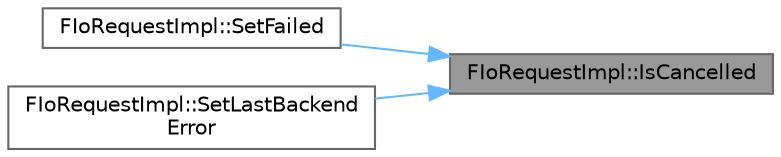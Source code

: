 digraph "FIoRequestImpl::IsCancelled"
{
 // INTERACTIVE_SVG=YES
 // LATEX_PDF_SIZE
  bgcolor="transparent";
  edge [fontname=Helvetica,fontsize=10,labelfontname=Helvetica,labelfontsize=10];
  node [fontname=Helvetica,fontsize=10,shape=box,height=0.2,width=0.4];
  rankdir="RL";
  Node1 [id="Node000001",label="FIoRequestImpl::IsCancelled",height=0.2,width=0.4,color="gray40", fillcolor="grey60", style="filled", fontcolor="black",tooltip="Returns whether the request has been cancelled."];
  Node1 -> Node2 [id="edge1_Node000001_Node000002",dir="back",color="steelblue1",style="solid",tooltip=" "];
  Node2 [id="Node000002",label="FIoRequestImpl::SetFailed",height=0.2,width=0.4,color="grey40", fillcolor="white", style="filled",URL="$d2/ddd/classFIoRequestImpl.html#ab138c6ed6f005cee6bc931ea82a4708a",tooltip="Mark the request as failed (EIoErrorCode::ReadError)."];
  Node1 -> Node3 [id="edge2_Node000001_Node000003",dir="back",color="steelblue1",style="solid",tooltip=" "];
  Node3 [id="Node000003",label="FIoRequestImpl::SetLastBackend\lError",height=0.2,width=0.4,color="grey40", fillcolor="white", style="filled",URL="$d2/ddd/classFIoRequestImpl.html#aba3ad44b8dced06701c2b5e71d22503d",tooltip=" "];
}
